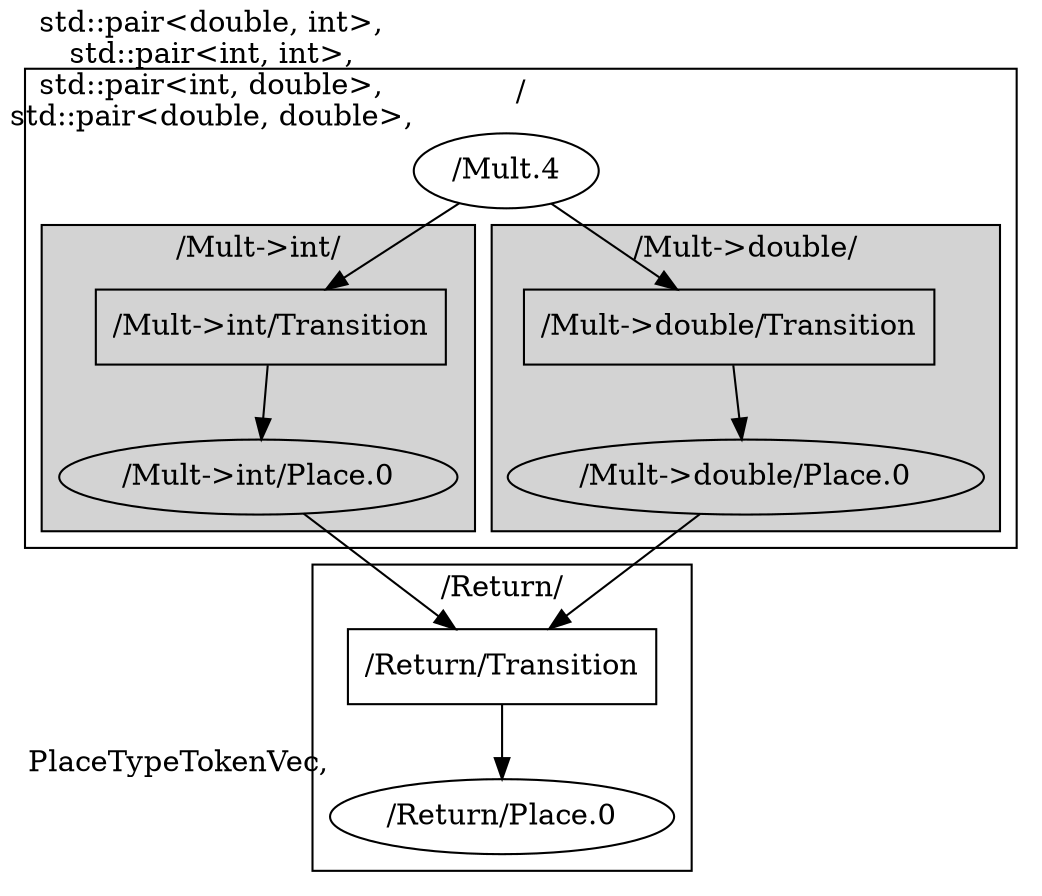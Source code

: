 digraph G
{
subgraph cluster_1
{
label="/Return/";
"/Return/Place"[label="/Return/Place.0"
shape="oval"
xlabel="PlaceTypeTokenVec,
"];
"/Return/Transition"[shape="rectangle"];
"/Return/Transition"->"/Return/Place";
}
subgraph cluster_0
{
label="/";
"/Mult"[label="/Mult.4"
shape="oval"
xlabel="std::pair<double, int>,
std::pair<int, int>,
std::pair<int, double>,
std::pair<double, double>,
"];
subgraph cluster_2
{
label="/Mult->int/";
style="filled";
"/Mult->int/Transition"[shape="rectangle"];
"/Mult->int/Place.0"[shape="oval"];
"/Mult->int/Transition"->"/Mult->int/Place.0";
}
"/Mult"->"/Mult->int/Transition";
"/Mult->int/Place.0"->"/Return/Transition";
subgraph cluster_3
{
label="/Mult->double/";
style="filled";
"/Mult->double/Transition"[shape="rectangle"];
"/Mult->double/Place.0"[shape="oval"];
"/Mult->double/Transition"->"/Mult->double/Place.0";
}
"/Mult"->"/Mult->double/Transition";
"/Mult->double/Place.0"->"/Return/Transition";
}
}
